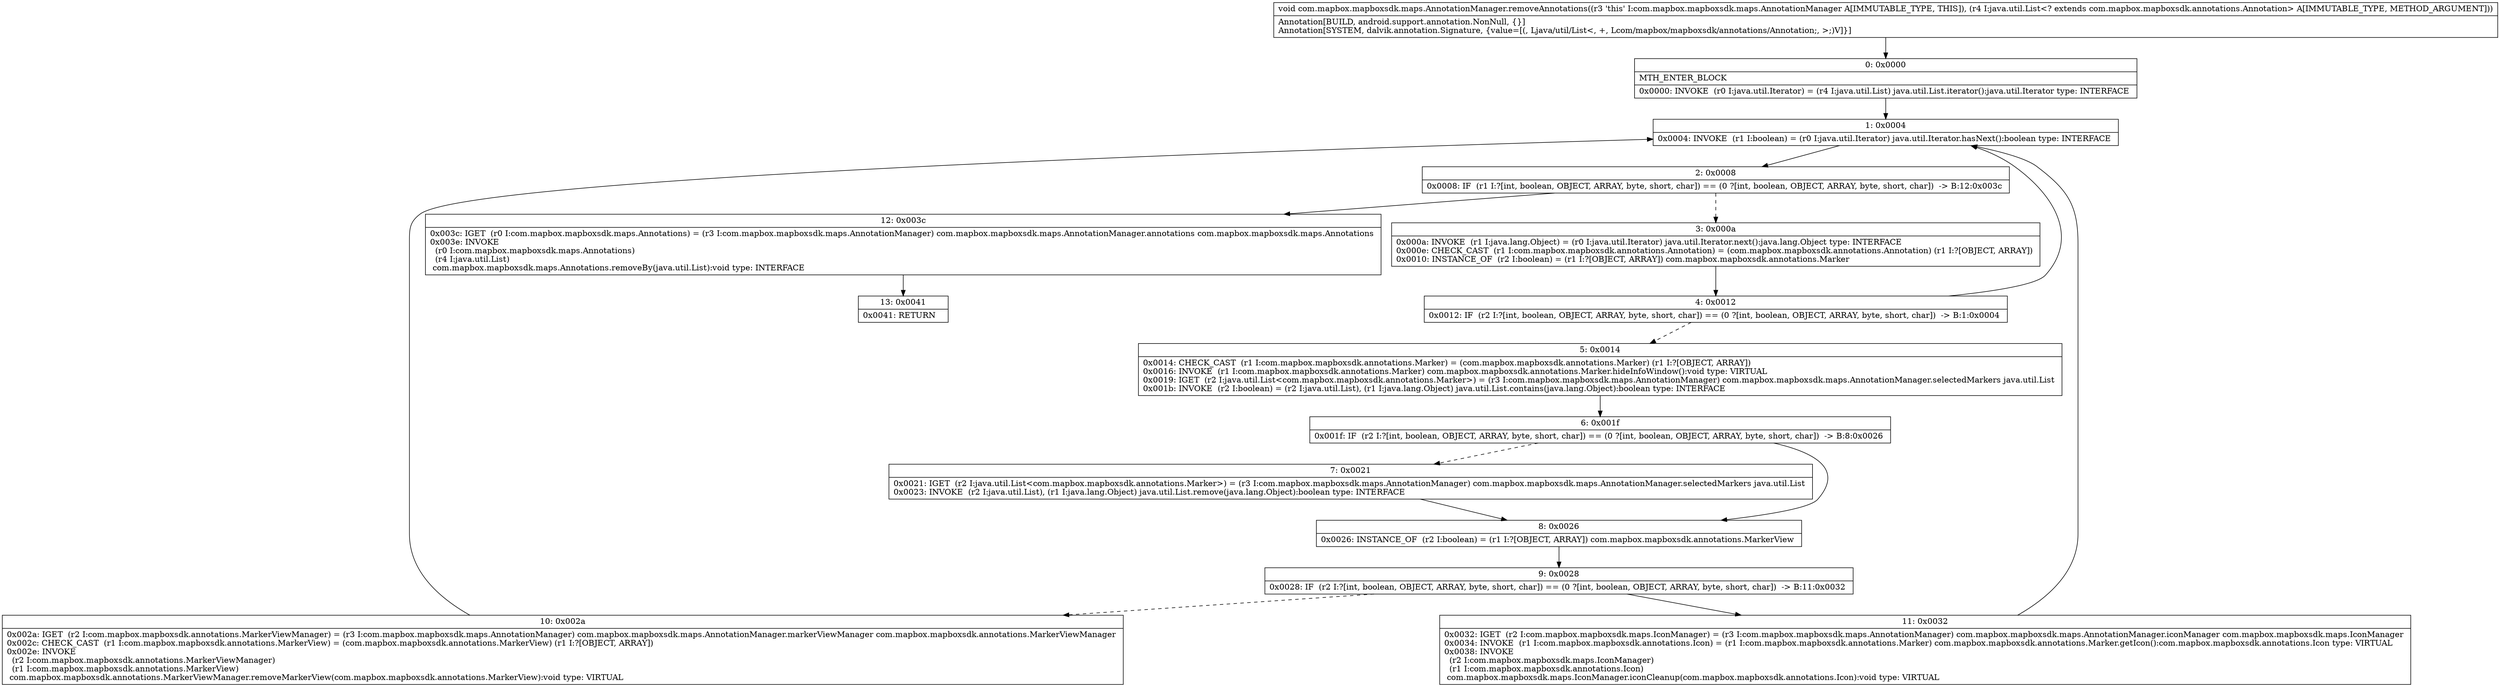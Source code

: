 digraph "CFG forcom.mapbox.mapboxsdk.maps.AnnotationManager.removeAnnotations(Ljava\/util\/List;)V" {
Node_0 [shape=record,label="{0\:\ 0x0000|MTH_ENTER_BLOCK\l|0x0000: INVOKE  (r0 I:java.util.Iterator) = (r4 I:java.util.List) java.util.List.iterator():java.util.Iterator type: INTERFACE \l}"];
Node_1 [shape=record,label="{1\:\ 0x0004|0x0004: INVOKE  (r1 I:boolean) = (r0 I:java.util.Iterator) java.util.Iterator.hasNext():boolean type: INTERFACE \l}"];
Node_2 [shape=record,label="{2\:\ 0x0008|0x0008: IF  (r1 I:?[int, boolean, OBJECT, ARRAY, byte, short, char]) == (0 ?[int, boolean, OBJECT, ARRAY, byte, short, char])  \-\> B:12:0x003c \l}"];
Node_3 [shape=record,label="{3\:\ 0x000a|0x000a: INVOKE  (r1 I:java.lang.Object) = (r0 I:java.util.Iterator) java.util.Iterator.next():java.lang.Object type: INTERFACE \l0x000e: CHECK_CAST  (r1 I:com.mapbox.mapboxsdk.annotations.Annotation) = (com.mapbox.mapboxsdk.annotations.Annotation) (r1 I:?[OBJECT, ARRAY]) \l0x0010: INSTANCE_OF  (r2 I:boolean) = (r1 I:?[OBJECT, ARRAY]) com.mapbox.mapboxsdk.annotations.Marker \l}"];
Node_4 [shape=record,label="{4\:\ 0x0012|0x0012: IF  (r2 I:?[int, boolean, OBJECT, ARRAY, byte, short, char]) == (0 ?[int, boolean, OBJECT, ARRAY, byte, short, char])  \-\> B:1:0x0004 \l}"];
Node_5 [shape=record,label="{5\:\ 0x0014|0x0014: CHECK_CAST  (r1 I:com.mapbox.mapboxsdk.annotations.Marker) = (com.mapbox.mapboxsdk.annotations.Marker) (r1 I:?[OBJECT, ARRAY]) \l0x0016: INVOKE  (r1 I:com.mapbox.mapboxsdk.annotations.Marker) com.mapbox.mapboxsdk.annotations.Marker.hideInfoWindow():void type: VIRTUAL \l0x0019: IGET  (r2 I:java.util.List\<com.mapbox.mapboxsdk.annotations.Marker\>) = (r3 I:com.mapbox.mapboxsdk.maps.AnnotationManager) com.mapbox.mapboxsdk.maps.AnnotationManager.selectedMarkers java.util.List \l0x001b: INVOKE  (r2 I:boolean) = (r2 I:java.util.List), (r1 I:java.lang.Object) java.util.List.contains(java.lang.Object):boolean type: INTERFACE \l}"];
Node_6 [shape=record,label="{6\:\ 0x001f|0x001f: IF  (r2 I:?[int, boolean, OBJECT, ARRAY, byte, short, char]) == (0 ?[int, boolean, OBJECT, ARRAY, byte, short, char])  \-\> B:8:0x0026 \l}"];
Node_7 [shape=record,label="{7\:\ 0x0021|0x0021: IGET  (r2 I:java.util.List\<com.mapbox.mapboxsdk.annotations.Marker\>) = (r3 I:com.mapbox.mapboxsdk.maps.AnnotationManager) com.mapbox.mapboxsdk.maps.AnnotationManager.selectedMarkers java.util.List \l0x0023: INVOKE  (r2 I:java.util.List), (r1 I:java.lang.Object) java.util.List.remove(java.lang.Object):boolean type: INTERFACE \l}"];
Node_8 [shape=record,label="{8\:\ 0x0026|0x0026: INSTANCE_OF  (r2 I:boolean) = (r1 I:?[OBJECT, ARRAY]) com.mapbox.mapboxsdk.annotations.MarkerView \l}"];
Node_9 [shape=record,label="{9\:\ 0x0028|0x0028: IF  (r2 I:?[int, boolean, OBJECT, ARRAY, byte, short, char]) == (0 ?[int, boolean, OBJECT, ARRAY, byte, short, char])  \-\> B:11:0x0032 \l}"];
Node_10 [shape=record,label="{10\:\ 0x002a|0x002a: IGET  (r2 I:com.mapbox.mapboxsdk.annotations.MarkerViewManager) = (r3 I:com.mapbox.mapboxsdk.maps.AnnotationManager) com.mapbox.mapboxsdk.maps.AnnotationManager.markerViewManager com.mapbox.mapboxsdk.annotations.MarkerViewManager \l0x002c: CHECK_CAST  (r1 I:com.mapbox.mapboxsdk.annotations.MarkerView) = (com.mapbox.mapboxsdk.annotations.MarkerView) (r1 I:?[OBJECT, ARRAY]) \l0x002e: INVOKE  \l  (r2 I:com.mapbox.mapboxsdk.annotations.MarkerViewManager)\l  (r1 I:com.mapbox.mapboxsdk.annotations.MarkerView)\l com.mapbox.mapboxsdk.annotations.MarkerViewManager.removeMarkerView(com.mapbox.mapboxsdk.annotations.MarkerView):void type: VIRTUAL \l}"];
Node_11 [shape=record,label="{11\:\ 0x0032|0x0032: IGET  (r2 I:com.mapbox.mapboxsdk.maps.IconManager) = (r3 I:com.mapbox.mapboxsdk.maps.AnnotationManager) com.mapbox.mapboxsdk.maps.AnnotationManager.iconManager com.mapbox.mapboxsdk.maps.IconManager \l0x0034: INVOKE  (r1 I:com.mapbox.mapboxsdk.annotations.Icon) = (r1 I:com.mapbox.mapboxsdk.annotations.Marker) com.mapbox.mapboxsdk.annotations.Marker.getIcon():com.mapbox.mapboxsdk.annotations.Icon type: VIRTUAL \l0x0038: INVOKE  \l  (r2 I:com.mapbox.mapboxsdk.maps.IconManager)\l  (r1 I:com.mapbox.mapboxsdk.annotations.Icon)\l com.mapbox.mapboxsdk.maps.IconManager.iconCleanup(com.mapbox.mapboxsdk.annotations.Icon):void type: VIRTUAL \l}"];
Node_12 [shape=record,label="{12\:\ 0x003c|0x003c: IGET  (r0 I:com.mapbox.mapboxsdk.maps.Annotations) = (r3 I:com.mapbox.mapboxsdk.maps.AnnotationManager) com.mapbox.mapboxsdk.maps.AnnotationManager.annotations com.mapbox.mapboxsdk.maps.Annotations \l0x003e: INVOKE  \l  (r0 I:com.mapbox.mapboxsdk.maps.Annotations)\l  (r4 I:java.util.List)\l com.mapbox.mapboxsdk.maps.Annotations.removeBy(java.util.List):void type: INTERFACE \l}"];
Node_13 [shape=record,label="{13\:\ 0x0041|0x0041: RETURN   \l}"];
MethodNode[shape=record,label="{void com.mapbox.mapboxsdk.maps.AnnotationManager.removeAnnotations((r3 'this' I:com.mapbox.mapboxsdk.maps.AnnotationManager A[IMMUTABLE_TYPE, THIS]), (r4 I:java.util.List\<? extends com.mapbox.mapboxsdk.annotations.Annotation\> A[IMMUTABLE_TYPE, METHOD_ARGUMENT]))  | Annotation[BUILD, android.support.annotation.NonNull, \{\}]\lAnnotation[SYSTEM, dalvik.annotation.Signature, \{value=[(, Ljava\/util\/List\<, +, Lcom\/mapbox\/mapboxsdk\/annotations\/Annotation;, \>;)V]\}]\l}"];
MethodNode -> Node_0;
Node_0 -> Node_1;
Node_1 -> Node_2;
Node_2 -> Node_3[style=dashed];
Node_2 -> Node_12;
Node_3 -> Node_4;
Node_4 -> Node_1;
Node_4 -> Node_5[style=dashed];
Node_5 -> Node_6;
Node_6 -> Node_7[style=dashed];
Node_6 -> Node_8;
Node_7 -> Node_8;
Node_8 -> Node_9;
Node_9 -> Node_10[style=dashed];
Node_9 -> Node_11;
Node_10 -> Node_1;
Node_11 -> Node_1;
Node_12 -> Node_13;
}

